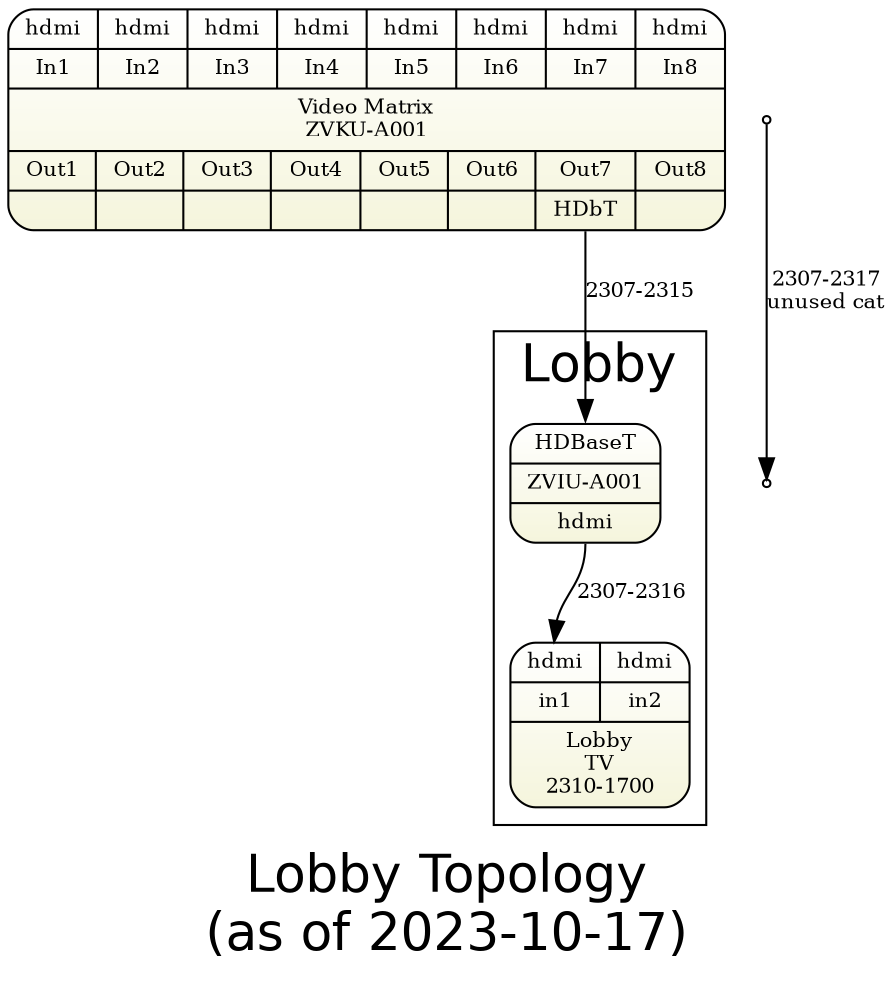 digraph lobby { 
graph [overlap = true, fontsize = 25, rankdir=TB
      label="Lobby Topology\n(as of 2023-10-17)",
      fontname = Helvetica]
 
node [shape=Mrecord, style=filled , fillcolor="white:beige" ,fontsize = 10, 
      gradientangle=270]
pswitch [label="{
  {{<i1>hdmi|In1}|{<i2>hdmi|In2}|{<i3>hdmi|In3}|{<i4>hdmi|In4}|{<i5>hdmi|In5}|{<i6>hdmi|In6}|{<i7>hdmi|In7}|{<i8>hdmi|In8}}
  |{Video Matrix\nZVKU-A001}|
  {{Out1|<o1>}|{Out2|<o2>}|{Out3|<o3>}|{Out4|<o4>}|
   {Out5|<o5>}|{Out6|<o6>}|{Out7|<o7>HDbT}|{Out8|<o8> }}  
  }"]
  
node [  tooltip="" ]

subgraph cluster_lobby { label="Lobby" 
  c62hdmi1   [label="{<i>HDBaseT|ZVIU-A001|<o>hdmi}", tooltip="In lobby"]
  lobbytv  [label="{ {{<i1>hdmi|in1} | {<i2>hdmi|in2}}|Lobby\nTV\n2310-1700}"]
}

pswitch:o7 -> c62hdmi1:i [label="2307-2315" fontsize=10  ]
c62hdmi1:o -> lobbytv:i1 [label="2307-2316" fontsize=10  ]

p1 [shape=point]
p2 [shape=point]
p1->p2 [label="2307-2317\nunused cat" fontsize=10]
}